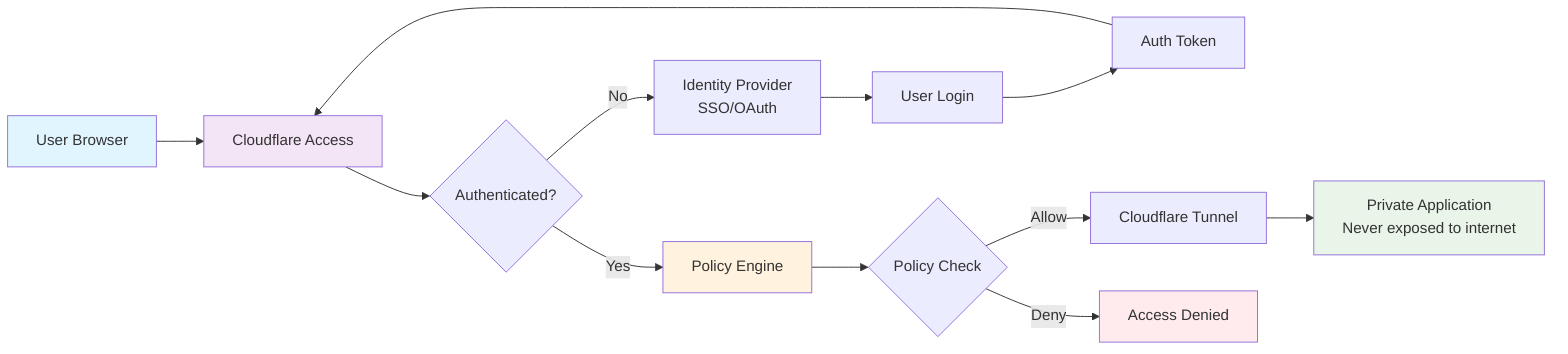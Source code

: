 graph LR
    A[User Browser] --> B[Cloudflare Access]
    B --> C{Authenticated?}
    C -->|No| D[Identity Provider<br/>SSO/OAuth]
    D --> E[User Login]
    E --> F[Auth Token]
    F --> B
    C -->|Yes| G[Policy Engine]
    G --> H{Policy Check}
    H -->|Allow| I[Cloudflare Tunnel]
    H -->|Deny| J[Access Denied]
    I --> K[Private Application<br/>Never exposed to internet]
    
    style A fill:#e1f5fe
    style B fill:#f3e5f5
    style G fill:#fff3e0
    style K fill:#e8f5e8
    style J fill:#ffebee